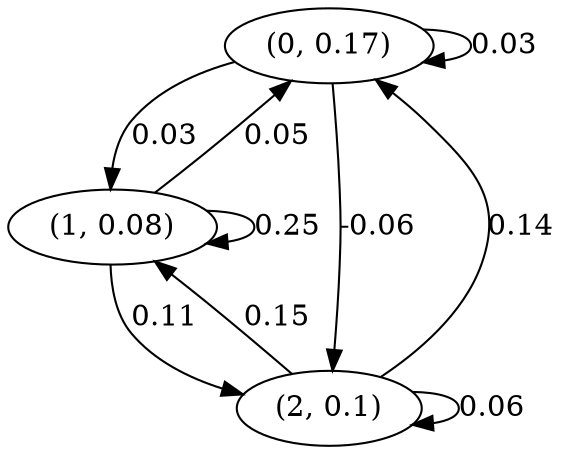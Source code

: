 digraph {
    0 [ label = "(0, 0.17)" ]
    1 [ label = "(1, 0.08)" ]
    2 [ label = "(2, 0.1)" ]
    0 -> 0 [ label = "0.03" ]
    1 -> 1 [ label = "0.25" ]
    2 -> 2 [ label = "0.06" ]
    1 -> 0 [ label = "0.05" ]
    2 -> 0 [ label = "0.14" ]
    0 -> 1 [ label = "0.03" ]
    2 -> 1 [ label = "0.15" ]
    0 -> 2 [ label = "-0.06" ]
    1 -> 2 [ label = "0.11" ]
}

